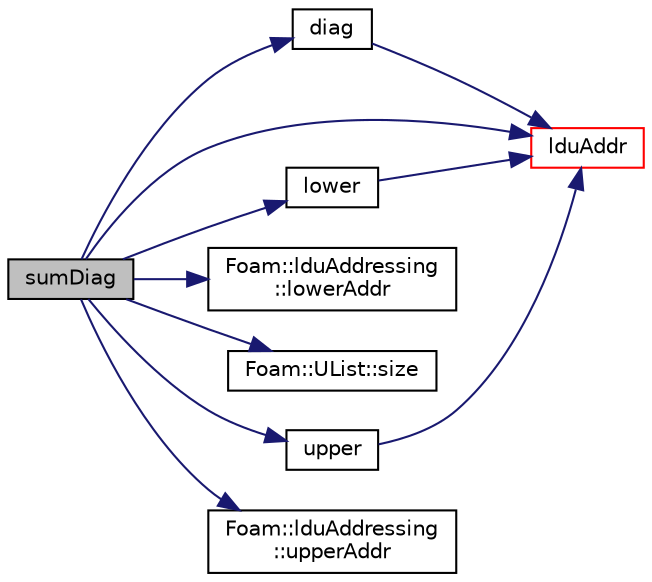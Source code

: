 digraph "sumDiag"
{
  bgcolor="transparent";
  edge [fontname="Helvetica",fontsize="10",labelfontname="Helvetica",labelfontsize="10"];
  node [fontname="Helvetica",fontsize="10",shape=record];
  rankdir="LR";
  Node855 [label="sumDiag",height=0.2,width=0.4,color="black", fillcolor="grey75", style="filled", fontcolor="black"];
  Node855 -> Node856 [color="midnightblue",fontsize="10",style="solid",fontname="Helvetica"];
  Node856 [label="diag",height=0.2,width=0.4,color="black",URL="$a27929.html#a9140aaa9630c2cba2fe28369a649f2f0"];
  Node856 -> Node857 [color="midnightblue",fontsize="10",style="solid",fontname="Helvetica"];
  Node857 [label="lduAddr",height=0.2,width=0.4,color="red",URL="$a27929.html#a9b4176b96c4c508a072b5c69fb71b861",tooltip="Return the LDU addressing. "];
  Node855 -> Node857 [color="midnightblue",fontsize="10",style="solid",fontname="Helvetica"];
  Node855 -> Node859 [color="midnightblue",fontsize="10",style="solid",fontname="Helvetica"];
  Node859 [label="lower",height=0.2,width=0.4,color="black",URL="$a27929.html#a734a4ef740d3c42f77537ecea178a161"];
  Node859 -> Node857 [color="midnightblue",fontsize="10",style="solid",fontname="Helvetica"];
  Node855 -> Node860 [color="midnightblue",fontsize="10",style="solid",fontname="Helvetica"];
  Node860 [label="Foam::lduAddressing\l::lowerAddr",height=0.2,width=0.4,color="black",URL="$a27897.html#acd71c2321f86cb61103e8d46142d19b3",tooltip="Return lower addressing. "];
  Node855 -> Node861 [color="midnightblue",fontsize="10",style="solid",fontname="Helvetica"];
  Node861 [label="Foam::UList::size",height=0.2,width=0.4,color="black",URL="$a26837.html#a47b3bf30da1eb3ab8076b5fbe00e0494",tooltip="Return the number of elements in the UList. "];
  Node855 -> Node862 [color="midnightblue",fontsize="10",style="solid",fontname="Helvetica"];
  Node862 [label="upper",height=0.2,width=0.4,color="black",URL="$a27929.html#a11672a767f497e24dce3ff31da13d9d0"];
  Node862 -> Node857 [color="midnightblue",fontsize="10",style="solid",fontname="Helvetica"];
  Node855 -> Node863 [color="midnightblue",fontsize="10",style="solid",fontname="Helvetica"];
  Node863 [label="Foam::lduAddressing\l::upperAddr",height=0.2,width=0.4,color="black",URL="$a27897.html#ac0baafb7743d958e9e27804c8c53f1b8",tooltip="Return upper addressing. "];
}
